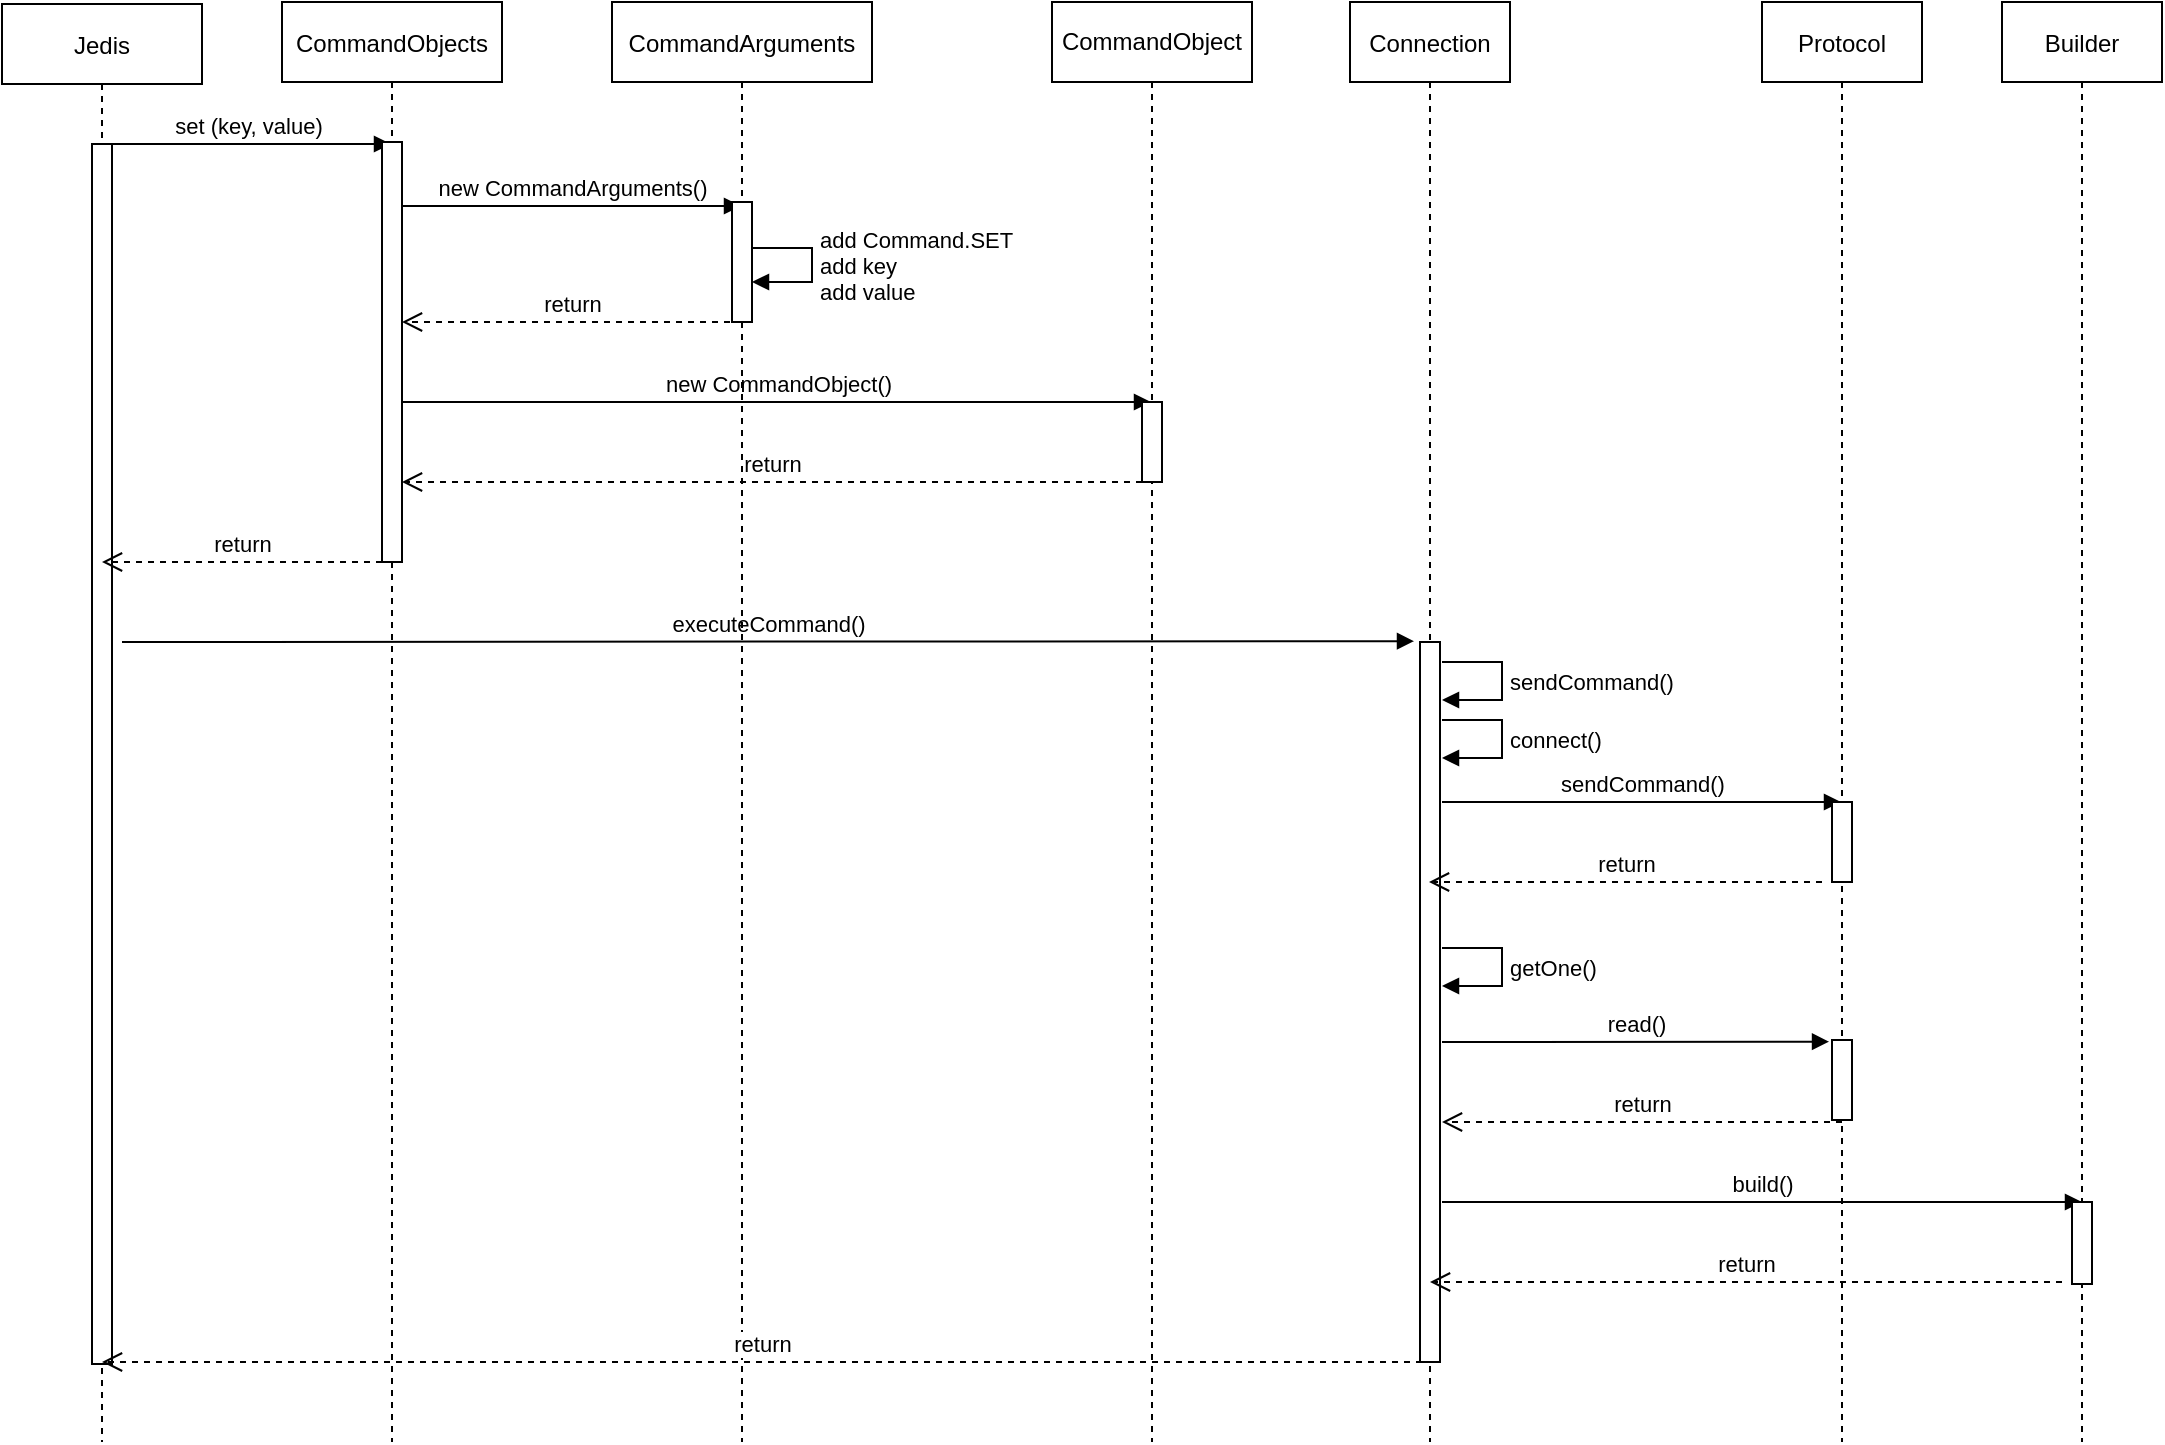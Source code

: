 <mxfile version="16.6.4" type="github">
  <diagram id="kgpKYQtTHZ0yAKxKKP6v" name="Page-1">
    <mxGraphModel dx="1002" dy="682" grid="1" gridSize="10" guides="1" tooltips="1" connect="1" arrows="1" fold="1" page="1" pageScale="1" pageWidth="1390" pageHeight="980" math="0" shadow="0">
      <root>
        <mxCell id="0" />
        <mxCell id="1" parent="0" />
        <mxCell id="3nuBFxr9cyL0pnOWT2aG-1" value="Jedis" style="shape=umlLifeline;perimeter=lifelinePerimeter;container=1;collapsible=0;recursiveResize=0;rounded=0;shadow=0;strokeWidth=1;" parent="1" vertex="1">
          <mxGeometry x="120" y="81" width="100" height="719" as="geometry" />
        </mxCell>
        <mxCell id="3nuBFxr9cyL0pnOWT2aG-2" value="" style="points=[];perimeter=orthogonalPerimeter;rounded=0;shadow=0;strokeWidth=1;" parent="3nuBFxr9cyL0pnOWT2aG-1" vertex="1">
          <mxGeometry x="45" y="70" width="10" height="610" as="geometry" />
        </mxCell>
        <mxCell id="iHK--Aryu3LCk7v9gMoF-18" value="set (key, value)" style="html=1;verticalAlign=bottom;endArrow=block;rounded=0;" edge="1" parent="3nuBFxr9cyL0pnOWT2aG-1" target="3nuBFxr9cyL0pnOWT2aG-5">
          <mxGeometry width="80" relative="1" as="geometry">
            <mxPoint x="50" y="70" as="sourcePoint" />
            <mxPoint x="130" y="70" as="targetPoint" />
          </mxGeometry>
        </mxCell>
        <mxCell id="iHK--Aryu3LCk7v9gMoF-32" value="executeCommand()" style="html=1;verticalAlign=bottom;endArrow=block;rounded=0;entryX=-0.3;entryY=0.405;entryDx=0;entryDy=0;entryPerimeter=0;" edge="1" parent="3nuBFxr9cyL0pnOWT2aG-1">
          <mxGeometry width="80" relative="1" as="geometry">
            <mxPoint x="60" y="319" as="sourcePoint" />
            <mxPoint x="706" y="318.6" as="targetPoint" />
          </mxGeometry>
        </mxCell>
        <mxCell id="3nuBFxr9cyL0pnOWT2aG-5" value="CommandObjects" style="shape=umlLifeline;perimeter=lifelinePerimeter;container=1;collapsible=0;recursiveResize=0;rounded=0;shadow=0;strokeWidth=1;" parent="1" vertex="1">
          <mxGeometry x="260" y="80" width="110" height="720" as="geometry" />
        </mxCell>
        <mxCell id="3nuBFxr9cyL0pnOWT2aG-6" value="" style="points=[];perimeter=orthogonalPerimeter;rounded=0;shadow=0;strokeWidth=1;" parent="3nuBFxr9cyL0pnOWT2aG-5" vertex="1">
          <mxGeometry x="50" y="70" width="10" height="210" as="geometry" />
        </mxCell>
        <mxCell id="iHK--Aryu3LCk7v9gMoF-15" value="new CommandArguments()" style="html=1;verticalAlign=bottom;endArrow=block;rounded=0;" edge="1" parent="3nuBFxr9cyL0pnOWT2aG-5">
          <mxGeometry width="80" relative="1" as="geometry">
            <mxPoint x="60" y="102" as="sourcePoint" />
            <mxPoint x="229.5" y="102" as="targetPoint" />
          </mxGeometry>
        </mxCell>
        <mxCell id="iHK--Aryu3LCk7v9gMoF-28" value="new CommandObject()" style="html=1;verticalAlign=bottom;endArrow=block;rounded=0;" edge="1" parent="3nuBFxr9cyL0pnOWT2aG-5" target="iHK--Aryu3LCk7v9gMoF-25">
          <mxGeometry width="80" relative="1" as="geometry">
            <mxPoint x="60" y="200" as="sourcePoint" />
            <mxPoint x="140" y="200" as="targetPoint" />
          </mxGeometry>
        </mxCell>
        <mxCell id="iHK--Aryu3LCk7v9gMoF-8" value="Connection" style="shape=umlLifeline;perimeter=lifelinePerimeter;container=1;collapsible=0;recursiveResize=0;rounded=0;shadow=0;strokeWidth=1;" vertex="1" parent="1">
          <mxGeometry x="794" y="80" width="80" height="720" as="geometry" />
        </mxCell>
        <mxCell id="iHK--Aryu3LCk7v9gMoF-9" value="" style="points=[];perimeter=orthogonalPerimeter;rounded=0;shadow=0;strokeWidth=1;" vertex="1" parent="iHK--Aryu3LCk7v9gMoF-8">
          <mxGeometry x="35" y="320" width="10" height="360" as="geometry" />
        </mxCell>
        <mxCell id="iHK--Aryu3LCk7v9gMoF-45" value="sendCommand()" style="html=1;verticalAlign=bottom;endArrow=block;rounded=0;" edge="1" parent="iHK--Aryu3LCk7v9gMoF-8" target="iHK--Aryu3LCk7v9gMoF-42">
          <mxGeometry width="80" relative="1" as="geometry">
            <mxPoint x="46" y="400" as="sourcePoint" />
            <mxPoint x="126" y="400" as="targetPoint" />
          </mxGeometry>
        </mxCell>
        <mxCell id="iHK--Aryu3LCk7v9gMoF-57" value="build()" style="html=1;verticalAlign=bottom;endArrow=block;rounded=0;entryX=0.5;entryY=0;entryDx=0;entryDy=0;entryPerimeter=0;" edge="1" parent="iHK--Aryu3LCk7v9gMoF-8" target="iHK--Aryu3LCk7v9gMoF-49">
          <mxGeometry width="80" relative="1" as="geometry">
            <mxPoint x="46" y="600" as="sourcePoint" />
            <mxPoint x="356" y="600" as="targetPoint" />
          </mxGeometry>
        </mxCell>
        <mxCell id="iHK--Aryu3LCk7v9gMoF-11" value="CommandArguments" style="shape=umlLifeline;perimeter=lifelinePerimeter;container=1;collapsible=0;recursiveResize=0;rounded=0;shadow=0;strokeWidth=1;" vertex="1" parent="1">
          <mxGeometry x="425" y="80" width="130" height="720" as="geometry" />
        </mxCell>
        <mxCell id="iHK--Aryu3LCk7v9gMoF-12" value="" style="points=[];perimeter=orthogonalPerimeter;rounded=0;shadow=0;strokeWidth=1;" vertex="1" parent="iHK--Aryu3LCk7v9gMoF-11">
          <mxGeometry x="60" y="100" width="10" height="60" as="geometry" />
        </mxCell>
        <mxCell id="iHK--Aryu3LCk7v9gMoF-20" value="add Command.SET&lt;br&gt;add key&lt;br&gt;add value" style="edgeStyle=orthogonalEdgeStyle;html=1;align=left;spacingLeft=2;endArrow=block;rounded=0;" edge="1" parent="iHK--Aryu3LCk7v9gMoF-11">
          <mxGeometry relative="1" as="geometry">
            <mxPoint x="70" y="123" as="sourcePoint" />
            <Array as="points">
              <mxPoint x="100" y="123" />
            </Array>
            <mxPoint x="70" y="140" as="targetPoint" />
          </mxGeometry>
        </mxCell>
        <mxCell id="iHK--Aryu3LCk7v9gMoF-25" value="CommandObject" style="shape=umlLifeline;perimeter=lifelinePerimeter;whiteSpace=wrap;html=1;container=1;collapsible=0;recursiveResize=0;outlineConnect=0;" vertex="1" parent="1">
          <mxGeometry x="645" y="80" width="100" height="720" as="geometry" />
        </mxCell>
        <mxCell id="iHK--Aryu3LCk7v9gMoF-29" value="" style="html=1;points=[];perimeter=orthogonalPerimeter;" vertex="1" parent="iHK--Aryu3LCk7v9gMoF-25">
          <mxGeometry x="45" y="200" width="10" height="40" as="geometry" />
        </mxCell>
        <mxCell id="iHK--Aryu3LCk7v9gMoF-40" value="sendCommand()" style="edgeStyle=orthogonalEdgeStyle;html=1;align=left;spacingLeft=2;endArrow=block;rounded=0;" edge="1" parent="iHK--Aryu3LCk7v9gMoF-25">
          <mxGeometry relative="1" as="geometry">
            <mxPoint x="195" y="330" as="sourcePoint" />
            <Array as="points">
              <mxPoint x="225" y="330" />
              <mxPoint x="225" y="349" />
            </Array>
            <mxPoint x="195" y="349" as="targetPoint" />
          </mxGeometry>
        </mxCell>
        <mxCell id="iHK--Aryu3LCk7v9gMoF-27" value="return" style="html=1;verticalAlign=bottom;endArrow=open;dashed=1;endSize=8;rounded=0;" edge="1" parent="1">
          <mxGeometry relative="1" as="geometry">
            <mxPoint x="490" y="240" as="sourcePoint" />
            <mxPoint x="320" y="240" as="targetPoint" />
          </mxGeometry>
        </mxCell>
        <mxCell id="iHK--Aryu3LCk7v9gMoF-30" value="return" style="html=1;verticalAlign=bottom;endArrow=open;dashed=1;endSize=8;rounded=0;" edge="1" parent="1">
          <mxGeometry relative="1" as="geometry">
            <mxPoint x="690" y="320" as="sourcePoint" />
            <mxPoint x="320" y="320" as="targetPoint" />
          </mxGeometry>
        </mxCell>
        <mxCell id="iHK--Aryu3LCk7v9gMoF-33" value="return" style="html=1;verticalAlign=bottom;endArrow=open;dashed=1;endSize=8;rounded=0;" edge="1" parent="1">
          <mxGeometry relative="1" as="geometry">
            <mxPoint x="310" y="360" as="sourcePoint" />
            <mxPoint x="170" y="360" as="targetPoint" />
          </mxGeometry>
        </mxCell>
        <mxCell id="iHK--Aryu3LCk7v9gMoF-41" value="connect()" style="edgeStyle=orthogonalEdgeStyle;html=1;align=left;spacingLeft=2;endArrow=block;rounded=0;" edge="1" parent="1">
          <mxGeometry relative="1" as="geometry">
            <mxPoint x="840" y="439" as="sourcePoint" />
            <Array as="points">
              <mxPoint x="870" y="439" />
              <mxPoint x="870" y="458" />
            </Array>
            <mxPoint x="840" y="458" as="targetPoint" />
          </mxGeometry>
        </mxCell>
        <mxCell id="iHK--Aryu3LCk7v9gMoF-42" value="Protocol" style="shape=umlLifeline;perimeter=lifelinePerimeter;container=1;collapsible=0;recursiveResize=0;rounded=0;shadow=0;strokeWidth=1;" vertex="1" parent="1">
          <mxGeometry x="1000" y="80" width="80" height="720" as="geometry" />
        </mxCell>
        <mxCell id="iHK--Aryu3LCk7v9gMoF-43" value="" style="points=[];perimeter=orthogonalPerimeter;rounded=0;shadow=0;strokeWidth=1;" vertex="1" parent="iHK--Aryu3LCk7v9gMoF-42">
          <mxGeometry x="35" y="400" width="10" height="40" as="geometry" />
        </mxCell>
        <mxCell id="iHK--Aryu3LCk7v9gMoF-55" value="" style="points=[];perimeter=orthogonalPerimeter;rounded=0;shadow=0;strokeWidth=1;" vertex="1" parent="iHK--Aryu3LCk7v9gMoF-42">
          <mxGeometry x="35" y="519" width="10" height="40" as="geometry" />
        </mxCell>
        <mxCell id="iHK--Aryu3LCk7v9gMoF-46" value="return" style="html=1;verticalAlign=bottom;endArrow=open;dashed=1;endSize=8;rounded=0;" edge="1" parent="1">
          <mxGeometry relative="1" as="geometry">
            <mxPoint x="1030" y="520" as="sourcePoint" />
            <mxPoint x="833.5" y="520" as="targetPoint" />
          </mxGeometry>
        </mxCell>
        <mxCell id="iHK--Aryu3LCk7v9gMoF-48" value="Builder" style="shape=umlLifeline;perimeter=lifelinePerimeter;container=1;collapsible=0;recursiveResize=0;rounded=0;shadow=0;strokeWidth=1;" vertex="1" parent="1">
          <mxGeometry x="1120" y="80" width="80" height="720" as="geometry" />
        </mxCell>
        <mxCell id="iHK--Aryu3LCk7v9gMoF-52" value="getOne()" style="edgeStyle=orthogonalEdgeStyle;html=1;align=left;spacingLeft=2;endArrow=block;rounded=0;" edge="1" parent="1">
          <mxGeometry relative="1" as="geometry">
            <mxPoint x="840" y="553" as="sourcePoint" />
            <Array as="points">
              <mxPoint x="870" y="553" />
              <mxPoint x="870" y="572" />
            </Array>
            <mxPoint x="840" y="572" as="targetPoint" />
          </mxGeometry>
        </mxCell>
        <mxCell id="iHK--Aryu3LCk7v9gMoF-54" value="return" style="html=1;verticalAlign=bottom;endArrow=open;dashed=1;endSize=8;rounded=0;startArrow=none;" edge="1" parent="1">
          <mxGeometry relative="1" as="geometry">
            <mxPoint x="1040" y="640" as="sourcePoint" />
            <mxPoint x="840" y="640" as="targetPoint" />
          </mxGeometry>
        </mxCell>
        <mxCell id="iHK--Aryu3LCk7v9gMoF-53" value="read()" style="html=1;verticalAlign=bottom;endArrow=block;rounded=0;entryX=0.419;entryY=0.722;entryDx=0;entryDy=0;entryPerimeter=0;" edge="1" parent="1" target="iHK--Aryu3LCk7v9gMoF-42">
          <mxGeometry width="80" relative="1" as="geometry">
            <mxPoint x="840" y="600" as="sourcePoint" />
            <mxPoint x="920" y="570" as="targetPoint" />
          </mxGeometry>
        </mxCell>
        <mxCell id="iHK--Aryu3LCk7v9gMoF-49" value="" style="points=[];perimeter=orthogonalPerimeter;rounded=0;shadow=0;strokeWidth=1;" vertex="1" parent="1">
          <mxGeometry x="1155" y="680" width="10" height="41" as="geometry" />
        </mxCell>
        <mxCell id="iHK--Aryu3LCk7v9gMoF-58" value="return" style="html=1;verticalAlign=bottom;endArrow=open;dashed=1;endSize=8;rounded=0;" edge="1" parent="1" target="iHK--Aryu3LCk7v9gMoF-8">
          <mxGeometry relative="1" as="geometry">
            <mxPoint x="1150" y="720" as="sourcePoint" />
            <mxPoint x="1070" y="720" as="targetPoint" />
          </mxGeometry>
        </mxCell>
        <mxCell id="iHK--Aryu3LCk7v9gMoF-59" value="return" style="html=1;verticalAlign=bottom;endArrow=open;dashed=1;endSize=8;rounded=0;" edge="1" parent="1" target="3nuBFxr9cyL0pnOWT2aG-1">
          <mxGeometry relative="1" as="geometry">
            <mxPoint x="830" y="760" as="sourcePoint" />
            <mxPoint x="750" y="760" as="targetPoint" />
          </mxGeometry>
        </mxCell>
      </root>
    </mxGraphModel>
  </diagram>
</mxfile>
